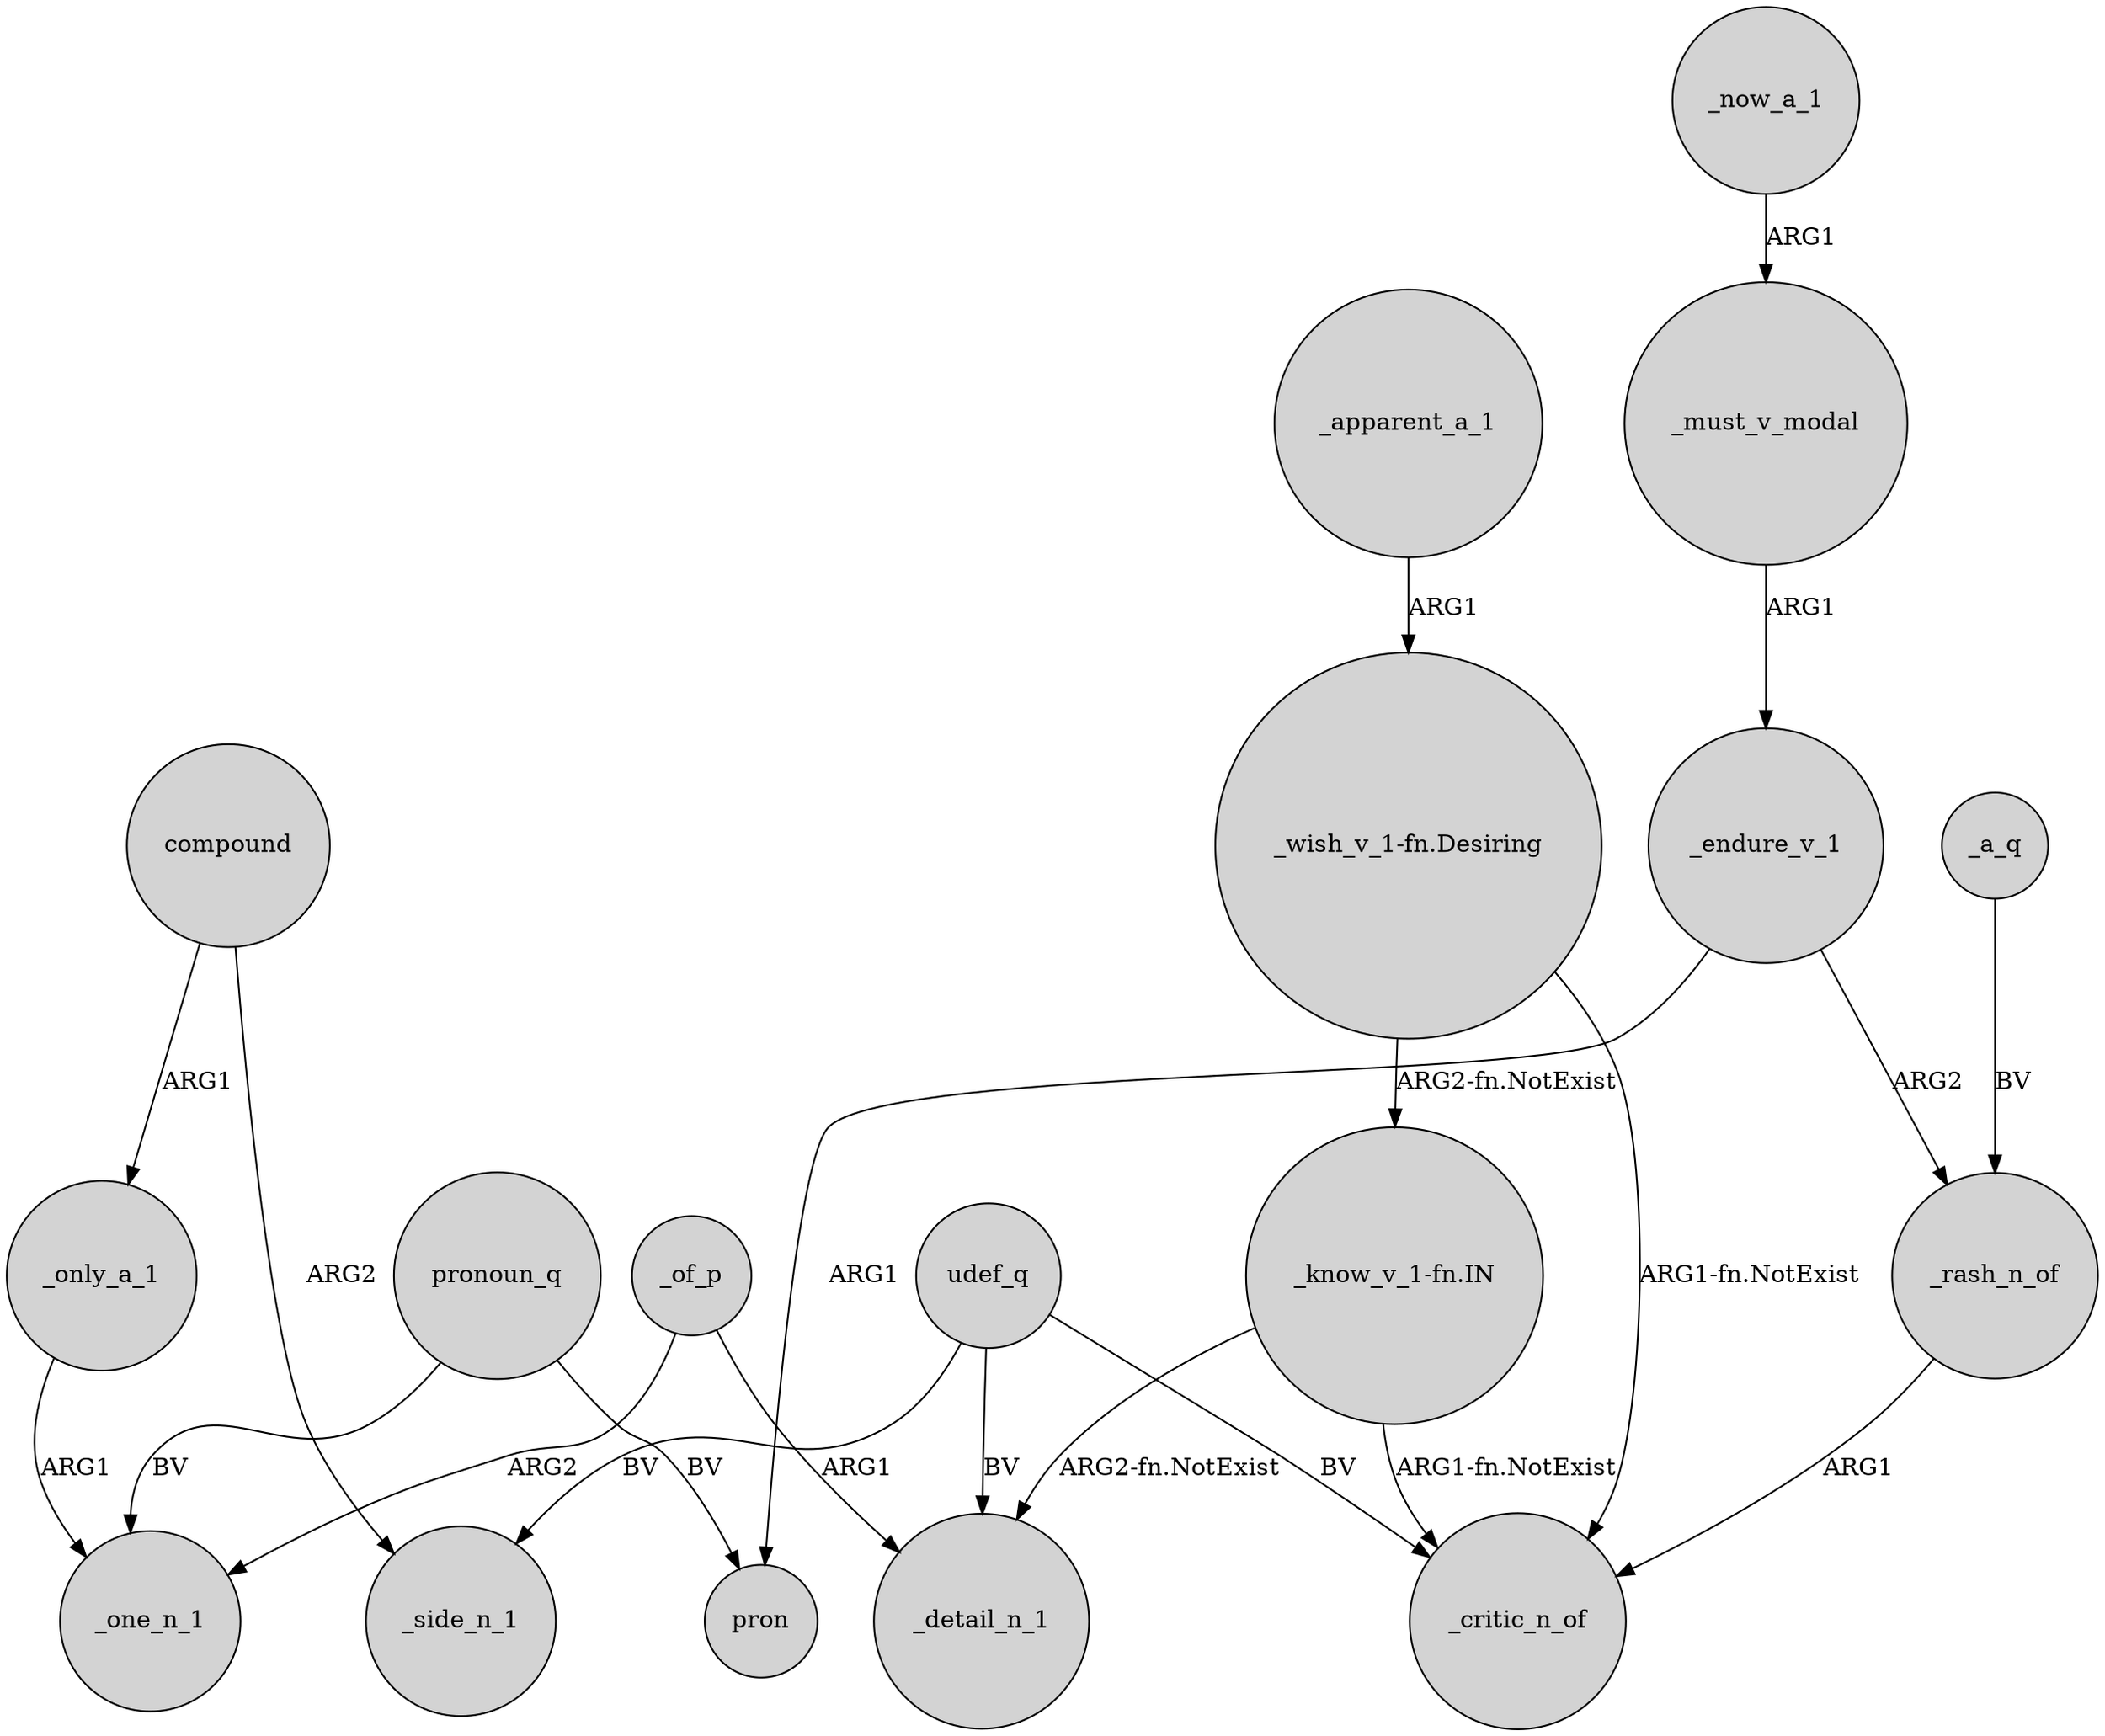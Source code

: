 digraph {
	node [shape=circle style=filled]
	_of_p -> _detail_n_1 [label=ARG1]
	_must_v_modal -> _endure_v_1 [label=ARG1]
	compound -> _side_n_1 [label=ARG2]
	udef_q -> _critic_n_of [label=BV]
	"_wish_v_1-fn.Desiring" -> _critic_n_of [label="ARG1-fn.NotExist"]
	udef_q -> _side_n_1 [label=BV]
	_now_a_1 -> _must_v_modal [label=ARG1]
	_apparent_a_1 -> "_wish_v_1-fn.Desiring" [label=ARG1]
	"_wish_v_1-fn.Desiring" -> "_know_v_1-fn.IN" [label="ARG2-fn.NotExist"]
	_rash_n_of -> _critic_n_of [label=ARG1]
	pronoun_q -> pron [label=BV]
	compound -> _only_a_1 [label=ARG1]
	_of_p -> _one_n_1 [label=ARG2]
	"_know_v_1-fn.IN" -> _detail_n_1 [label="ARG2-fn.NotExist"]
	_endure_v_1 -> _rash_n_of [label=ARG2]
	"_know_v_1-fn.IN" -> _critic_n_of [label="ARG1-fn.NotExist"]
	pronoun_q -> _one_n_1 [label=BV]
	_a_q -> _rash_n_of [label=BV]
	_endure_v_1 -> pron [label=ARG1]
	udef_q -> _detail_n_1 [label=BV]
	_only_a_1 -> _one_n_1 [label=ARG1]
}
